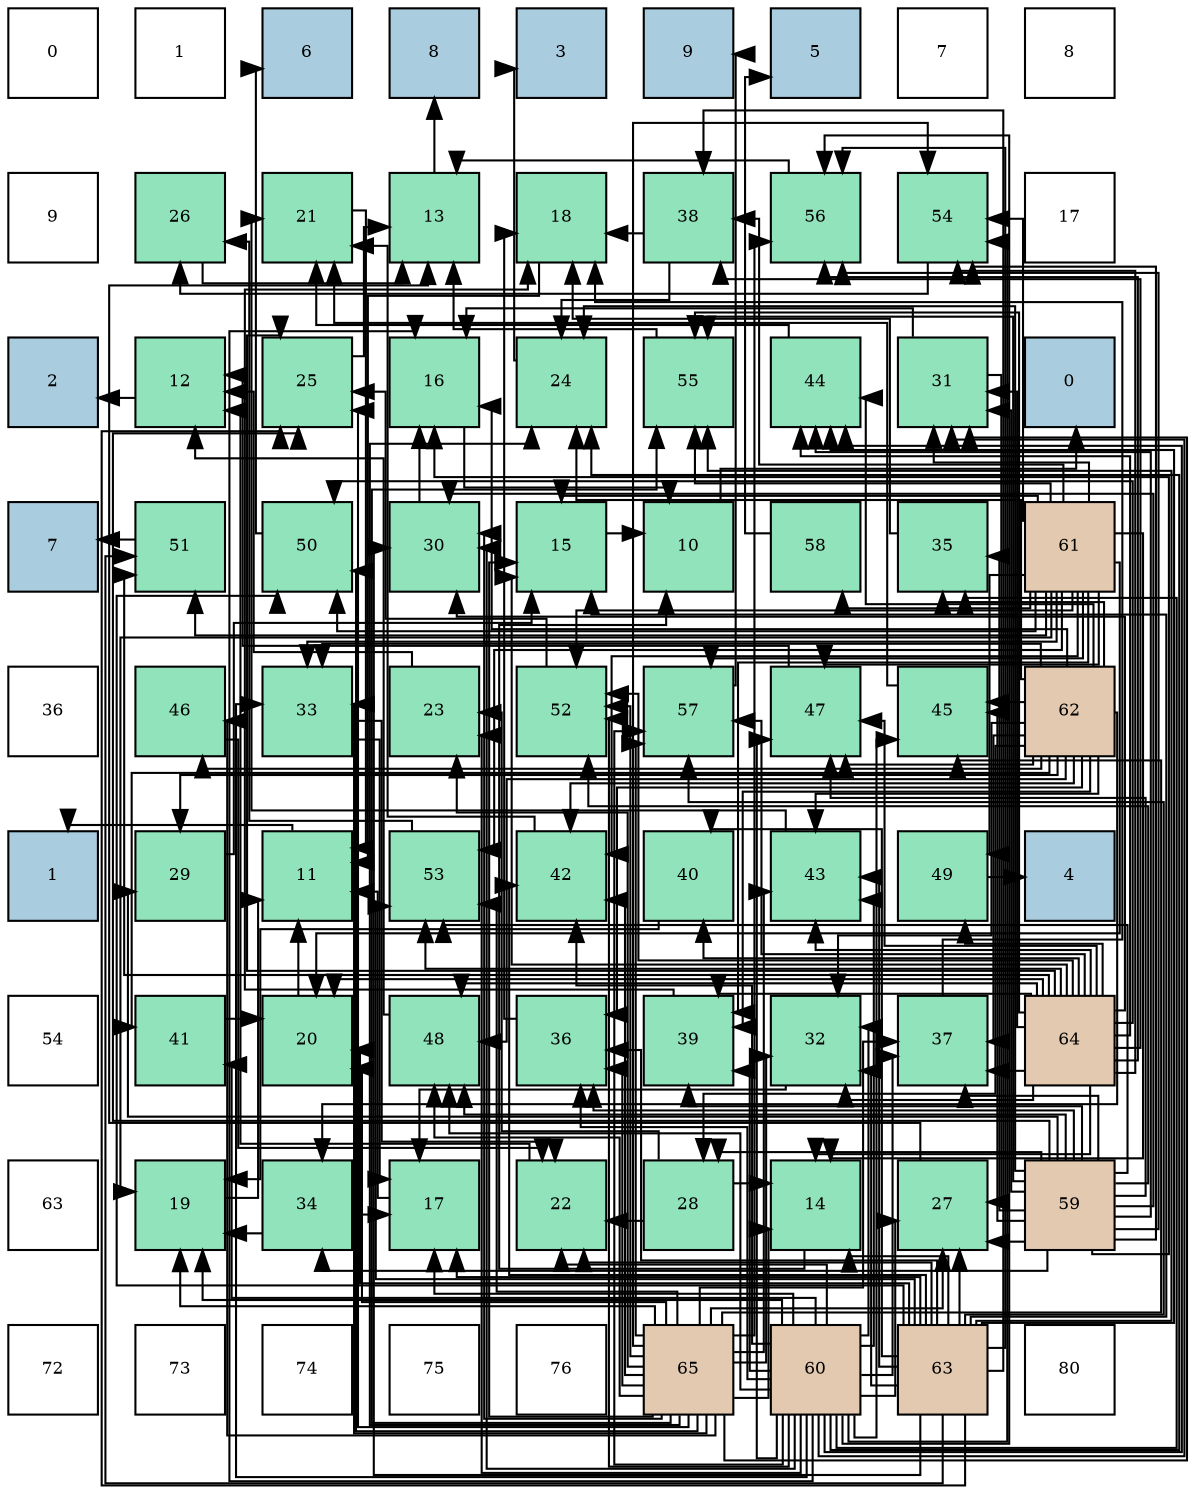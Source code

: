 digraph layout{
 rankdir=TB;
 splines=ortho;
 node [style=filled shape=square fixedsize=true width=0.6];
0[label="0", fontsize=8, fillcolor="#ffffff"];
1[label="1", fontsize=8, fillcolor="#ffffff"];
2[label="6", fontsize=8, fillcolor="#a9ccde"];
3[label="8", fontsize=8, fillcolor="#a9ccde"];
4[label="3", fontsize=8, fillcolor="#a9ccde"];
5[label="9", fontsize=8, fillcolor="#a9ccde"];
6[label="5", fontsize=8, fillcolor="#a9ccde"];
7[label="7", fontsize=8, fillcolor="#ffffff"];
8[label="8", fontsize=8, fillcolor="#ffffff"];
9[label="9", fontsize=8, fillcolor="#ffffff"];
10[label="26", fontsize=8, fillcolor="#91e3bb"];
11[label="21", fontsize=8, fillcolor="#91e3bb"];
12[label="13", fontsize=8, fillcolor="#91e3bb"];
13[label="18", fontsize=8, fillcolor="#91e3bb"];
14[label="38", fontsize=8, fillcolor="#91e3bb"];
15[label="56", fontsize=8, fillcolor="#91e3bb"];
16[label="54", fontsize=8, fillcolor="#91e3bb"];
17[label="17", fontsize=8, fillcolor="#ffffff"];
18[label="2", fontsize=8, fillcolor="#a9ccde"];
19[label="12", fontsize=8, fillcolor="#91e3bb"];
20[label="25", fontsize=8, fillcolor="#91e3bb"];
21[label="16", fontsize=8, fillcolor="#91e3bb"];
22[label="24", fontsize=8, fillcolor="#91e3bb"];
23[label="55", fontsize=8, fillcolor="#91e3bb"];
24[label="44", fontsize=8, fillcolor="#91e3bb"];
25[label="31", fontsize=8, fillcolor="#91e3bb"];
26[label="0", fontsize=8, fillcolor="#a9ccde"];
27[label="7", fontsize=8, fillcolor="#a9ccde"];
28[label="51", fontsize=8, fillcolor="#91e3bb"];
29[label="50", fontsize=8, fillcolor="#91e3bb"];
30[label="30", fontsize=8, fillcolor="#91e3bb"];
31[label="15", fontsize=8, fillcolor="#91e3bb"];
32[label="10", fontsize=8, fillcolor="#91e3bb"];
33[label="58", fontsize=8, fillcolor="#91e3bb"];
34[label="35", fontsize=8, fillcolor="#91e3bb"];
35[label="61", fontsize=8, fillcolor="#e3c9af"];
36[label="36", fontsize=8, fillcolor="#ffffff"];
37[label="46", fontsize=8, fillcolor="#91e3bb"];
38[label="33", fontsize=8, fillcolor="#91e3bb"];
39[label="23", fontsize=8, fillcolor="#91e3bb"];
40[label="52", fontsize=8, fillcolor="#91e3bb"];
41[label="57", fontsize=8, fillcolor="#91e3bb"];
42[label="47", fontsize=8, fillcolor="#91e3bb"];
43[label="45", fontsize=8, fillcolor="#91e3bb"];
44[label="62", fontsize=8, fillcolor="#e3c9af"];
45[label="1", fontsize=8, fillcolor="#a9ccde"];
46[label="29", fontsize=8, fillcolor="#91e3bb"];
47[label="11", fontsize=8, fillcolor="#91e3bb"];
48[label="53", fontsize=8, fillcolor="#91e3bb"];
49[label="42", fontsize=8, fillcolor="#91e3bb"];
50[label="40", fontsize=8, fillcolor="#91e3bb"];
51[label="43", fontsize=8, fillcolor="#91e3bb"];
52[label="49", fontsize=8, fillcolor="#91e3bb"];
53[label="4", fontsize=8, fillcolor="#a9ccde"];
54[label="54", fontsize=8, fillcolor="#ffffff"];
55[label="41", fontsize=8, fillcolor="#91e3bb"];
56[label="20", fontsize=8, fillcolor="#91e3bb"];
57[label="48", fontsize=8, fillcolor="#91e3bb"];
58[label="36", fontsize=8, fillcolor="#91e3bb"];
59[label="39", fontsize=8, fillcolor="#91e3bb"];
60[label="32", fontsize=8, fillcolor="#91e3bb"];
61[label="37", fontsize=8, fillcolor="#91e3bb"];
62[label="64", fontsize=8, fillcolor="#e3c9af"];
63[label="63", fontsize=8, fillcolor="#ffffff"];
64[label="19", fontsize=8, fillcolor="#91e3bb"];
65[label="34", fontsize=8, fillcolor="#91e3bb"];
66[label="17", fontsize=8, fillcolor="#91e3bb"];
67[label="22", fontsize=8, fillcolor="#91e3bb"];
68[label="28", fontsize=8, fillcolor="#91e3bb"];
69[label="14", fontsize=8, fillcolor="#91e3bb"];
70[label="27", fontsize=8, fillcolor="#91e3bb"];
71[label="59", fontsize=8, fillcolor="#e3c9af"];
72[label="72", fontsize=8, fillcolor="#ffffff"];
73[label="73", fontsize=8, fillcolor="#ffffff"];
74[label="74", fontsize=8, fillcolor="#ffffff"];
75[label="75", fontsize=8, fillcolor="#ffffff"];
76[label="76", fontsize=8, fillcolor="#ffffff"];
77[label="65", fontsize=8, fillcolor="#e3c9af"];
78[label="60", fontsize=8, fillcolor="#e3c9af"];
79[label="63", fontsize=8, fillcolor="#e3c9af"];
80[label="80", fontsize=8, fillcolor="#ffffff"];
edge [constraint=false, style=vis];32 -> 26;
47 -> 45;
19 -> 18;
12 -> 3;
69 -> 32;
31 -> 32;
21 -> 32;
66 -> 47;
13 -> 47;
64 -> 47;
56 -> 47;
11 -> 47;
67 -> 19;
39 -> 19;
22 -> 4;
20 -> 12;
10 -> 12;
70 -> 12;
68 -> 69;
68 -> 67;
68 -> 39;
46 -> 31;
30 -> 21;
25 -> 21;
25 -> 70;
60 -> 66;
38 -> 66;
38 -> 67;
65 -> 66;
65 -> 64;
34 -> 13;
58 -> 13;
61 -> 13;
14 -> 13;
14 -> 22;
59 -> 13;
50 -> 64;
55 -> 56;
49 -> 11;
51 -> 11;
24 -> 11;
43 -> 11;
37 -> 67;
42 -> 19;
57 -> 19;
52 -> 53;
29 -> 2;
28 -> 27;
40 -> 20;
48 -> 10;
16 -> 10;
23 -> 12;
15 -> 12;
41 -> 5;
33 -> 6;
71 -> 21;
71 -> 22;
71 -> 20;
71 -> 70;
71 -> 68;
71 -> 46;
71 -> 30;
71 -> 25;
71 -> 65;
71 -> 34;
71 -> 58;
71 -> 61;
71 -> 59;
71 -> 24;
71 -> 43;
71 -> 42;
71 -> 57;
71 -> 40;
71 -> 48;
71 -> 16;
71 -> 23;
71 -> 15;
78 -> 21;
78 -> 66;
78 -> 64;
78 -> 67;
78 -> 39;
78 -> 22;
78 -> 70;
78 -> 30;
78 -> 25;
78 -> 60;
78 -> 38;
78 -> 34;
78 -> 58;
78 -> 61;
78 -> 59;
78 -> 55;
78 -> 49;
78 -> 51;
78 -> 24;
78 -> 43;
78 -> 42;
78 -> 57;
78 -> 40;
78 -> 16;
78 -> 15;
78 -> 41;
35 -> 69;
35 -> 31;
35 -> 64;
35 -> 56;
35 -> 25;
35 -> 38;
35 -> 14;
35 -> 59;
35 -> 49;
35 -> 42;
35 -> 52;
35 -> 29;
35 -> 28;
35 -> 40;
35 -> 48;
35 -> 16;
35 -> 23;
35 -> 41;
35 -> 33;
44 -> 21;
44 -> 22;
44 -> 68;
44 -> 46;
44 -> 60;
44 -> 38;
44 -> 65;
44 -> 34;
44 -> 58;
44 -> 61;
44 -> 59;
44 -> 55;
44 -> 49;
44 -> 51;
44 -> 24;
44 -> 43;
44 -> 37;
44 -> 42;
44 -> 57;
79 -> 69;
79 -> 31;
79 -> 66;
79 -> 56;
79 -> 67;
79 -> 20;
79 -> 70;
79 -> 30;
79 -> 60;
79 -> 58;
79 -> 14;
79 -> 50;
79 -> 49;
79 -> 51;
79 -> 24;
79 -> 29;
79 -> 28;
79 -> 48;
79 -> 23;
79 -> 15;
79 -> 41;
62 -> 69;
62 -> 31;
62 -> 56;
62 -> 20;
62 -> 30;
62 -> 25;
62 -> 60;
62 -> 61;
62 -> 14;
62 -> 59;
62 -> 50;
62 -> 51;
62 -> 24;
62 -> 42;
62 -> 57;
62 -> 52;
62 -> 29;
62 -> 28;
62 -> 40;
62 -> 48;
62 -> 16;
62 -> 23;
62 -> 15;
62 -> 41;
77 -> 69;
77 -> 31;
77 -> 64;
77 -> 56;
77 -> 39;
77 -> 22;
77 -> 20;
77 -> 70;
77 -> 30;
77 -> 25;
77 -> 60;
77 -> 38;
77 -> 58;
77 -> 61;
77 -> 49;
77 -> 51;
77 -> 43;
77 -> 37;
77 -> 57;
77 -> 29;
77 -> 40;
77 -> 48;
77 -> 16;
77 -> 23;
77 -> 15;
77 -> 41;
edge [constraint=true, style=invis];
0 -> 9 -> 18 -> 27 -> 36 -> 45 -> 54 -> 63 -> 72;
1 -> 10 -> 19 -> 28 -> 37 -> 46 -> 55 -> 64 -> 73;
2 -> 11 -> 20 -> 29 -> 38 -> 47 -> 56 -> 65 -> 74;
3 -> 12 -> 21 -> 30 -> 39 -> 48 -> 57 -> 66 -> 75;
4 -> 13 -> 22 -> 31 -> 40 -> 49 -> 58 -> 67 -> 76;
5 -> 14 -> 23 -> 32 -> 41 -> 50 -> 59 -> 68 -> 77;
6 -> 15 -> 24 -> 33 -> 42 -> 51 -> 60 -> 69 -> 78;
7 -> 16 -> 25 -> 34 -> 43 -> 52 -> 61 -> 70 -> 79;
8 -> 17 -> 26 -> 35 -> 44 -> 53 -> 62 -> 71 -> 80;
rank = same {0 -> 1 -> 2 -> 3 -> 4 -> 5 -> 6 -> 7 -> 8};
rank = same {9 -> 10 -> 11 -> 12 -> 13 -> 14 -> 15 -> 16 -> 17};
rank = same {18 -> 19 -> 20 -> 21 -> 22 -> 23 -> 24 -> 25 -> 26};
rank = same {27 -> 28 -> 29 -> 30 -> 31 -> 32 -> 33 -> 34 -> 35};
rank = same {36 -> 37 -> 38 -> 39 -> 40 -> 41 -> 42 -> 43 -> 44};
rank = same {45 -> 46 -> 47 -> 48 -> 49 -> 50 -> 51 -> 52 -> 53};
rank = same {54 -> 55 -> 56 -> 57 -> 58 -> 59 -> 60 -> 61 -> 62};
rank = same {63 -> 64 -> 65 -> 66 -> 67 -> 68 -> 69 -> 70 -> 71};
rank = same {72 -> 73 -> 74 -> 75 -> 76 -> 77 -> 78 -> 79 -> 80};
}